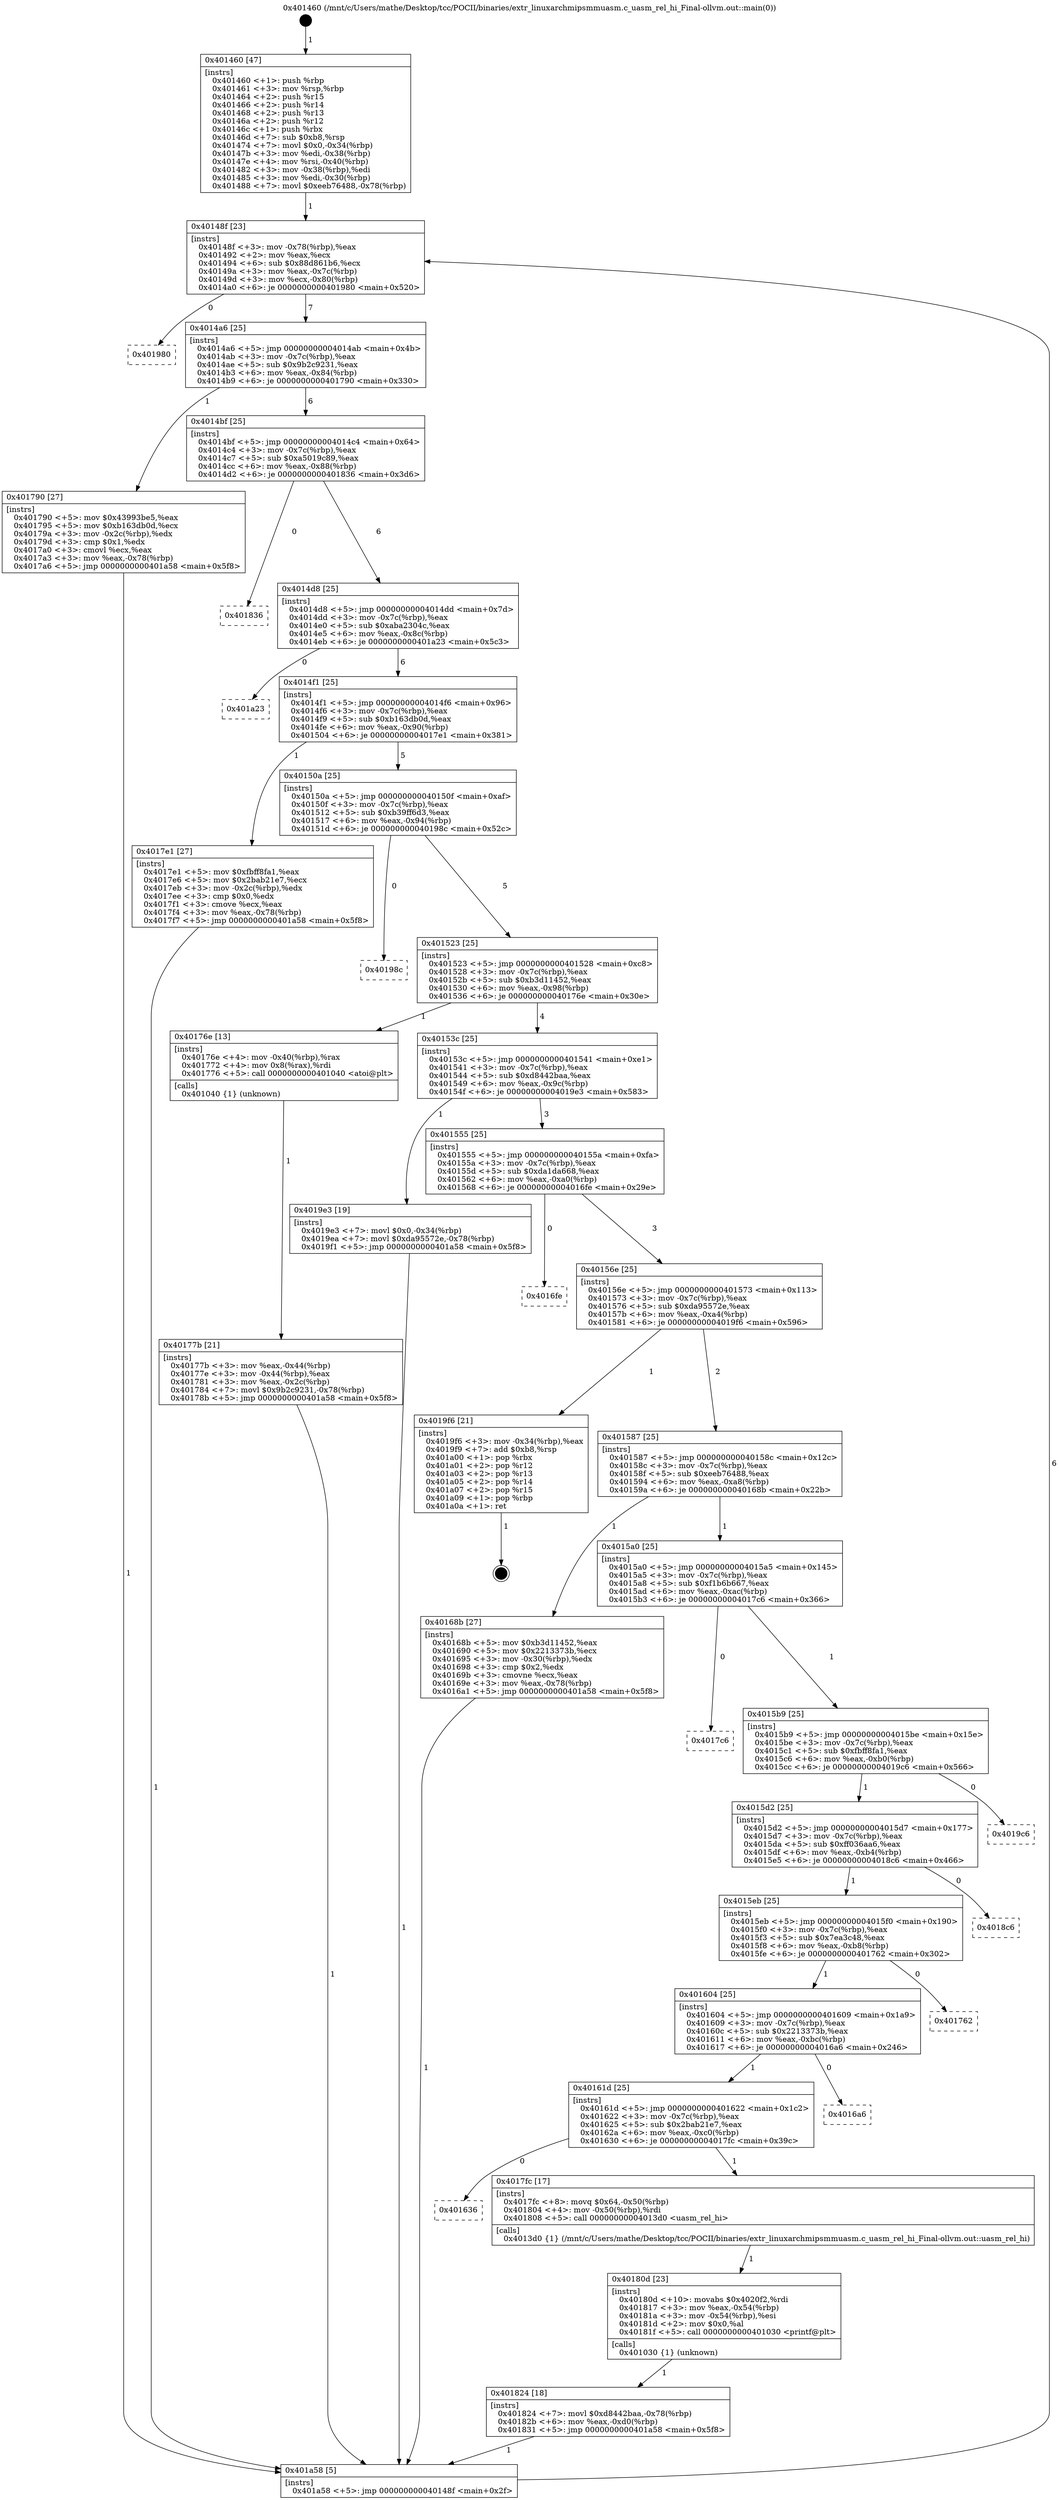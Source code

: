 digraph "0x401460" {
  label = "0x401460 (/mnt/c/Users/mathe/Desktop/tcc/POCII/binaries/extr_linuxarchmipsmmuasm.c_uasm_rel_hi_Final-ollvm.out::main(0))"
  labelloc = "t"
  node[shape=record]

  Entry [label="",width=0.3,height=0.3,shape=circle,fillcolor=black,style=filled]
  "0x40148f" [label="{
     0x40148f [23]\l
     | [instrs]\l
     &nbsp;&nbsp;0x40148f \<+3\>: mov -0x78(%rbp),%eax\l
     &nbsp;&nbsp;0x401492 \<+2\>: mov %eax,%ecx\l
     &nbsp;&nbsp;0x401494 \<+6\>: sub $0x88d861b6,%ecx\l
     &nbsp;&nbsp;0x40149a \<+3\>: mov %eax,-0x7c(%rbp)\l
     &nbsp;&nbsp;0x40149d \<+3\>: mov %ecx,-0x80(%rbp)\l
     &nbsp;&nbsp;0x4014a0 \<+6\>: je 0000000000401980 \<main+0x520\>\l
  }"]
  "0x401980" [label="{
     0x401980\l
  }", style=dashed]
  "0x4014a6" [label="{
     0x4014a6 [25]\l
     | [instrs]\l
     &nbsp;&nbsp;0x4014a6 \<+5\>: jmp 00000000004014ab \<main+0x4b\>\l
     &nbsp;&nbsp;0x4014ab \<+3\>: mov -0x7c(%rbp),%eax\l
     &nbsp;&nbsp;0x4014ae \<+5\>: sub $0x9b2c9231,%eax\l
     &nbsp;&nbsp;0x4014b3 \<+6\>: mov %eax,-0x84(%rbp)\l
     &nbsp;&nbsp;0x4014b9 \<+6\>: je 0000000000401790 \<main+0x330\>\l
  }"]
  Exit [label="",width=0.3,height=0.3,shape=circle,fillcolor=black,style=filled,peripheries=2]
  "0x401790" [label="{
     0x401790 [27]\l
     | [instrs]\l
     &nbsp;&nbsp;0x401790 \<+5\>: mov $0x43993be5,%eax\l
     &nbsp;&nbsp;0x401795 \<+5\>: mov $0xb163db0d,%ecx\l
     &nbsp;&nbsp;0x40179a \<+3\>: mov -0x2c(%rbp),%edx\l
     &nbsp;&nbsp;0x40179d \<+3\>: cmp $0x1,%edx\l
     &nbsp;&nbsp;0x4017a0 \<+3\>: cmovl %ecx,%eax\l
     &nbsp;&nbsp;0x4017a3 \<+3\>: mov %eax,-0x78(%rbp)\l
     &nbsp;&nbsp;0x4017a6 \<+5\>: jmp 0000000000401a58 \<main+0x5f8\>\l
  }"]
  "0x4014bf" [label="{
     0x4014bf [25]\l
     | [instrs]\l
     &nbsp;&nbsp;0x4014bf \<+5\>: jmp 00000000004014c4 \<main+0x64\>\l
     &nbsp;&nbsp;0x4014c4 \<+3\>: mov -0x7c(%rbp),%eax\l
     &nbsp;&nbsp;0x4014c7 \<+5\>: sub $0xa5019c89,%eax\l
     &nbsp;&nbsp;0x4014cc \<+6\>: mov %eax,-0x88(%rbp)\l
     &nbsp;&nbsp;0x4014d2 \<+6\>: je 0000000000401836 \<main+0x3d6\>\l
  }"]
  "0x401824" [label="{
     0x401824 [18]\l
     | [instrs]\l
     &nbsp;&nbsp;0x401824 \<+7\>: movl $0xd8442baa,-0x78(%rbp)\l
     &nbsp;&nbsp;0x40182b \<+6\>: mov %eax,-0xd0(%rbp)\l
     &nbsp;&nbsp;0x401831 \<+5\>: jmp 0000000000401a58 \<main+0x5f8\>\l
  }"]
  "0x401836" [label="{
     0x401836\l
  }", style=dashed]
  "0x4014d8" [label="{
     0x4014d8 [25]\l
     | [instrs]\l
     &nbsp;&nbsp;0x4014d8 \<+5\>: jmp 00000000004014dd \<main+0x7d\>\l
     &nbsp;&nbsp;0x4014dd \<+3\>: mov -0x7c(%rbp),%eax\l
     &nbsp;&nbsp;0x4014e0 \<+5\>: sub $0xaba2304c,%eax\l
     &nbsp;&nbsp;0x4014e5 \<+6\>: mov %eax,-0x8c(%rbp)\l
     &nbsp;&nbsp;0x4014eb \<+6\>: je 0000000000401a23 \<main+0x5c3\>\l
  }"]
  "0x40180d" [label="{
     0x40180d [23]\l
     | [instrs]\l
     &nbsp;&nbsp;0x40180d \<+10\>: movabs $0x4020f2,%rdi\l
     &nbsp;&nbsp;0x401817 \<+3\>: mov %eax,-0x54(%rbp)\l
     &nbsp;&nbsp;0x40181a \<+3\>: mov -0x54(%rbp),%esi\l
     &nbsp;&nbsp;0x40181d \<+2\>: mov $0x0,%al\l
     &nbsp;&nbsp;0x40181f \<+5\>: call 0000000000401030 \<printf@plt\>\l
     | [calls]\l
     &nbsp;&nbsp;0x401030 \{1\} (unknown)\l
  }"]
  "0x401a23" [label="{
     0x401a23\l
  }", style=dashed]
  "0x4014f1" [label="{
     0x4014f1 [25]\l
     | [instrs]\l
     &nbsp;&nbsp;0x4014f1 \<+5\>: jmp 00000000004014f6 \<main+0x96\>\l
     &nbsp;&nbsp;0x4014f6 \<+3\>: mov -0x7c(%rbp),%eax\l
     &nbsp;&nbsp;0x4014f9 \<+5\>: sub $0xb163db0d,%eax\l
     &nbsp;&nbsp;0x4014fe \<+6\>: mov %eax,-0x90(%rbp)\l
     &nbsp;&nbsp;0x401504 \<+6\>: je 00000000004017e1 \<main+0x381\>\l
  }"]
  "0x401636" [label="{
     0x401636\l
  }", style=dashed]
  "0x4017e1" [label="{
     0x4017e1 [27]\l
     | [instrs]\l
     &nbsp;&nbsp;0x4017e1 \<+5\>: mov $0xfbff8fa1,%eax\l
     &nbsp;&nbsp;0x4017e6 \<+5\>: mov $0x2bab21e7,%ecx\l
     &nbsp;&nbsp;0x4017eb \<+3\>: mov -0x2c(%rbp),%edx\l
     &nbsp;&nbsp;0x4017ee \<+3\>: cmp $0x0,%edx\l
     &nbsp;&nbsp;0x4017f1 \<+3\>: cmove %ecx,%eax\l
     &nbsp;&nbsp;0x4017f4 \<+3\>: mov %eax,-0x78(%rbp)\l
     &nbsp;&nbsp;0x4017f7 \<+5\>: jmp 0000000000401a58 \<main+0x5f8\>\l
  }"]
  "0x40150a" [label="{
     0x40150a [25]\l
     | [instrs]\l
     &nbsp;&nbsp;0x40150a \<+5\>: jmp 000000000040150f \<main+0xaf\>\l
     &nbsp;&nbsp;0x40150f \<+3\>: mov -0x7c(%rbp),%eax\l
     &nbsp;&nbsp;0x401512 \<+5\>: sub $0xb39ff6d3,%eax\l
     &nbsp;&nbsp;0x401517 \<+6\>: mov %eax,-0x94(%rbp)\l
     &nbsp;&nbsp;0x40151d \<+6\>: je 000000000040198c \<main+0x52c\>\l
  }"]
  "0x4017fc" [label="{
     0x4017fc [17]\l
     | [instrs]\l
     &nbsp;&nbsp;0x4017fc \<+8\>: movq $0x64,-0x50(%rbp)\l
     &nbsp;&nbsp;0x401804 \<+4\>: mov -0x50(%rbp),%rdi\l
     &nbsp;&nbsp;0x401808 \<+5\>: call 00000000004013d0 \<uasm_rel_hi\>\l
     | [calls]\l
     &nbsp;&nbsp;0x4013d0 \{1\} (/mnt/c/Users/mathe/Desktop/tcc/POCII/binaries/extr_linuxarchmipsmmuasm.c_uasm_rel_hi_Final-ollvm.out::uasm_rel_hi)\l
  }"]
  "0x40198c" [label="{
     0x40198c\l
  }", style=dashed]
  "0x401523" [label="{
     0x401523 [25]\l
     | [instrs]\l
     &nbsp;&nbsp;0x401523 \<+5\>: jmp 0000000000401528 \<main+0xc8\>\l
     &nbsp;&nbsp;0x401528 \<+3\>: mov -0x7c(%rbp),%eax\l
     &nbsp;&nbsp;0x40152b \<+5\>: sub $0xb3d11452,%eax\l
     &nbsp;&nbsp;0x401530 \<+6\>: mov %eax,-0x98(%rbp)\l
     &nbsp;&nbsp;0x401536 \<+6\>: je 000000000040176e \<main+0x30e\>\l
  }"]
  "0x40161d" [label="{
     0x40161d [25]\l
     | [instrs]\l
     &nbsp;&nbsp;0x40161d \<+5\>: jmp 0000000000401622 \<main+0x1c2\>\l
     &nbsp;&nbsp;0x401622 \<+3\>: mov -0x7c(%rbp),%eax\l
     &nbsp;&nbsp;0x401625 \<+5\>: sub $0x2bab21e7,%eax\l
     &nbsp;&nbsp;0x40162a \<+6\>: mov %eax,-0xc0(%rbp)\l
     &nbsp;&nbsp;0x401630 \<+6\>: je 00000000004017fc \<main+0x39c\>\l
  }"]
  "0x40176e" [label="{
     0x40176e [13]\l
     | [instrs]\l
     &nbsp;&nbsp;0x40176e \<+4\>: mov -0x40(%rbp),%rax\l
     &nbsp;&nbsp;0x401772 \<+4\>: mov 0x8(%rax),%rdi\l
     &nbsp;&nbsp;0x401776 \<+5\>: call 0000000000401040 \<atoi@plt\>\l
     | [calls]\l
     &nbsp;&nbsp;0x401040 \{1\} (unknown)\l
  }"]
  "0x40153c" [label="{
     0x40153c [25]\l
     | [instrs]\l
     &nbsp;&nbsp;0x40153c \<+5\>: jmp 0000000000401541 \<main+0xe1\>\l
     &nbsp;&nbsp;0x401541 \<+3\>: mov -0x7c(%rbp),%eax\l
     &nbsp;&nbsp;0x401544 \<+5\>: sub $0xd8442baa,%eax\l
     &nbsp;&nbsp;0x401549 \<+6\>: mov %eax,-0x9c(%rbp)\l
     &nbsp;&nbsp;0x40154f \<+6\>: je 00000000004019e3 \<main+0x583\>\l
  }"]
  "0x4016a6" [label="{
     0x4016a6\l
  }", style=dashed]
  "0x4019e3" [label="{
     0x4019e3 [19]\l
     | [instrs]\l
     &nbsp;&nbsp;0x4019e3 \<+7\>: movl $0x0,-0x34(%rbp)\l
     &nbsp;&nbsp;0x4019ea \<+7\>: movl $0xda95572e,-0x78(%rbp)\l
     &nbsp;&nbsp;0x4019f1 \<+5\>: jmp 0000000000401a58 \<main+0x5f8\>\l
  }"]
  "0x401555" [label="{
     0x401555 [25]\l
     | [instrs]\l
     &nbsp;&nbsp;0x401555 \<+5\>: jmp 000000000040155a \<main+0xfa\>\l
     &nbsp;&nbsp;0x40155a \<+3\>: mov -0x7c(%rbp),%eax\l
     &nbsp;&nbsp;0x40155d \<+5\>: sub $0xda1da668,%eax\l
     &nbsp;&nbsp;0x401562 \<+6\>: mov %eax,-0xa0(%rbp)\l
     &nbsp;&nbsp;0x401568 \<+6\>: je 00000000004016fe \<main+0x29e\>\l
  }"]
  "0x401604" [label="{
     0x401604 [25]\l
     | [instrs]\l
     &nbsp;&nbsp;0x401604 \<+5\>: jmp 0000000000401609 \<main+0x1a9\>\l
     &nbsp;&nbsp;0x401609 \<+3\>: mov -0x7c(%rbp),%eax\l
     &nbsp;&nbsp;0x40160c \<+5\>: sub $0x2213373b,%eax\l
     &nbsp;&nbsp;0x401611 \<+6\>: mov %eax,-0xbc(%rbp)\l
     &nbsp;&nbsp;0x401617 \<+6\>: je 00000000004016a6 \<main+0x246\>\l
  }"]
  "0x4016fe" [label="{
     0x4016fe\l
  }", style=dashed]
  "0x40156e" [label="{
     0x40156e [25]\l
     | [instrs]\l
     &nbsp;&nbsp;0x40156e \<+5\>: jmp 0000000000401573 \<main+0x113\>\l
     &nbsp;&nbsp;0x401573 \<+3\>: mov -0x7c(%rbp),%eax\l
     &nbsp;&nbsp;0x401576 \<+5\>: sub $0xda95572e,%eax\l
     &nbsp;&nbsp;0x40157b \<+6\>: mov %eax,-0xa4(%rbp)\l
     &nbsp;&nbsp;0x401581 \<+6\>: je 00000000004019f6 \<main+0x596\>\l
  }"]
  "0x401762" [label="{
     0x401762\l
  }", style=dashed]
  "0x4019f6" [label="{
     0x4019f6 [21]\l
     | [instrs]\l
     &nbsp;&nbsp;0x4019f6 \<+3\>: mov -0x34(%rbp),%eax\l
     &nbsp;&nbsp;0x4019f9 \<+7\>: add $0xb8,%rsp\l
     &nbsp;&nbsp;0x401a00 \<+1\>: pop %rbx\l
     &nbsp;&nbsp;0x401a01 \<+2\>: pop %r12\l
     &nbsp;&nbsp;0x401a03 \<+2\>: pop %r13\l
     &nbsp;&nbsp;0x401a05 \<+2\>: pop %r14\l
     &nbsp;&nbsp;0x401a07 \<+2\>: pop %r15\l
     &nbsp;&nbsp;0x401a09 \<+1\>: pop %rbp\l
     &nbsp;&nbsp;0x401a0a \<+1\>: ret\l
  }"]
  "0x401587" [label="{
     0x401587 [25]\l
     | [instrs]\l
     &nbsp;&nbsp;0x401587 \<+5\>: jmp 000000000040158c \<main+0x12c\>\l
     &nbsp;&nbsp;0x40158c \<+3\>: mov -0x7c(%rbp),%eax\l
     &nbsp;&nbsp;0x40158f \<+5\>: sub $0xeeb76488,%eax\l
     &nbsp;&nbsp;0x401594 \<+6\>: mov %eax,-0xa8(%rbp)\l
     &nbsp;&nbsp;0x40159a \<+6\>: je 000000000040168b \<main+0x22b\>\l
  }"]
  "0x4015eb" [label="{
     0x4015eb [25]\l
     | [instrs]\l
     &nbsp;&nbsp;0x4015eb \<+5\>: jmp 00000000004015f0 \<main+0x190\>\l
     &nbsp;&nbsp;0x4015f0 \<+3\>: mov -0x7c(%rbp),%eax\l
     &nbsp;&nbsp;0x4015f3 \<+5\>: sub $0x7ea3c48,%eax\l
     &nbsp;&nbsp;0x4015f8 \<+6\>: mov %eax,-0xb8(%rbp)\l
     &nbsp;&nbsp;0x4015fe \<+6\>: je 0000000000401762 \<main+0x302\>\l
  }"]
  "0x40168b" [label="{
     0x40168b [27]\l
     | [instrs]\l
     &nbsp;&nbsp;0x40168b \<+5\>: mov $0xb3d11452,%eax\l
     &nbsp;&nbsp;0x401690 \<+5\>: mov $0x2213373b,%ecx\l
     &nbsp;&nbsp;0x401695 \<+3\>: mov -0x30(%rbp),%edx\l
     &nbsp;&nbsp;0x401698 \<+3\>: cmp $0x2,%edx\l
     &nbsp;&nbsp;0x40169b \<+3\>: cmovne %ecx,%eax\l
     &nbsp;&nbsp;0x40169e \<+3\>: mov %eax,-0x78(%rbp)\l
     &nbsp;&nbsp;0x4016a1 \<+5\>: jmp 0000000000401a58 \<main+0x5f8\>\l
  }"]
  "0x4015a0" [label="{
     0x4015a0 [25]\l
     | [instrs]\l
     &nbsp;&nbsp;0x4015a0 \<+5\>: jmp 00000000004015a5 \<main+0x145\>\l
     &nbsp;&nbsp;0x4015a5 \<+3\>: mov -0x7c(%rbp),%eax\l
     &nbsp;&nbsp;0x4015a8 \<+5\>: sub $0xf1b6b667,%eax\l
     &nbsp;&nbsp;0x4015ad \<+6\>: mov %eax,-0xac(%rbp)\l
     &nbsp;&nbsp;0x4015b3 \<+6\>: je 00000000004017c6 \<main+0x366\>\l
  }"]
  "0x401a58" [label="{
     0x401a58 [5]\l
     | [instrs]\l
     &nbsp;&nbsp;0x401a58 \<+5\>: jmp 000000000040148f \<main+0x2f\>\l
  }"]
  "0x401460" [label="{
     0x401460 [47]\l
     | [instrs]\l
     &nbsp;&nbsp;0x401460 \<+1\>: push %rbp\l
     &nbsp;&nbsp;0x401461 \<+3\>: mov %rsp,%rbp\l
     &nbsp;&nbsp;0x401464 \<+2\>: push %r15\l
     &nbsp;&nbsp;0x401466 \<+2\>: push %r14\l
     &nbsp;&nbsp;0x401468 \<+2\>: push %r13\l
     &nbsp;&nbsp;0x40146a \<+2\>: push %r12\l
     &nbsp;&nbsp;0x40146c \<+1\>: push %rbx\l
     &nbsp;&nbsp;0x40146d \<+7\>: sub $0xb8,%rsp\l
     &nbsp;&nbsp;0x401474 \<+7\>: movl $0x0,-0x34(%rbp)\l
     &nbsp;&nbsp;0x40147b \<+3\>: mov %edi,-0x38(%rbp)\l
     &nbsp;&nbsp;0x40147e \<+4\>: mov %rsi,-0x40(%rbp)\l
     &nbsp;&nbsp;0x401482 \<+3\>: mov -0x38(%rbp),%edi\l
     &nbsp;&nbsp;0x401485 \<+3\>: mov %edi,-0x30(%rbp)\l
     &nbsp;&nbsp;0x401488 \<+7\>: movl $0xeeb76488,-0x78(%rbp)\l
  }"]
  "0x40177b" [label="{
     0x40177b [21]\l
     | [instrs]\l
     &nbsp;&nbsp;0x40177b \<+3\>: mov %eax,-0x44(%rbp)\l
     &nbsp;&nbsp;0x40177e \<+3\>: mov -0x44(%rbp),%eax\l
     &nbsp;&nbsp;0x401781 \<+3\>: mov %eax,-0x2c(%rbp)\l
     &nbsp;&nbsp;0x401784 \<+7\>: movl $0x9b2c9231,-0x78(%rbp)\l
     &nbsp;&nbsp;0x40178b \<+5\>: jmp 0000000000401a58 \<main+0x5f8\>\l
  }"]
  "0x4018c6" [label="{
     0x4018c6\l
  }", style=dashed]
  "0x4017c6" [label="{
     0x4017c6\l
  }", style=dashed]
  "0x4015b9" [label="{
     0x4015b9 [25]\l
     | [instrs]\l
     &nbsp;&nbsp;0x4015b9 \<+5\>: jmp 00000000004015be \<main+0x15e\>\l
     &nbsp;&nbsp;0x4015be \<+3\>: mov -0x7c(%rbp),%eax\l
     &nbsp;&nbsp;0x4015c1 \<+5\>: sub $0xfbff8fa1,%eax\l
     &nbsp;&nbsp;0x4015c6 \<+6\>: mov %eax,-0xb0(%rbp)\l
     &nbsp;&nbsp;0x4015cc \<+6\>: je 00000000004019c6 \<main+0x566\>\l
  }"]
  "0x4015d2" [label="{
     0x4015d2 [25]\l
     | [instrs]\l
     &nbsp;&nbsp;0x4015d2 \<+5\>: jmp 00000000004015d7 \<main+0x177\>\l
     &nbsp;&nbsp;0x4015d7 \<+3\>: mov -0x7c(%rbp),%eax\l
     &nbsp;&nbsp;0x4015da \<+5\>: sub $0xff036aa6,%eax\l
     &nbsp;&nbsp;0x4015df \<+6\>: mov %eax,-0xb4(%rbp)\l
     &nbsp;&nbsp;0x4015e5 \<+6\>: je 00000000004018c6 \<main+0x466\>\l
  }"]
  "0x4019c6" [label="{
     0x4019c6\l
  }", style=dashed]
  Entry -> "0x401460" [label=" 1"]
  "0x40148f" -> "0x401980" [label=" 0"]
  "0x40148f" -> "0x4014a6" [label=" 7"]
  "0x4019f6" -> Exit [label=" 1"]
  "0x4014a6" -> "0x401790" [label=" 1"]
  "0x4014a6" -> "0x4014bf" [label=" 6"]
  "0x4019e3" -> "0x401a58" [label=" 1"]
  "0x4014bf" -> "0x401836" [label=" 0"]
  "0x4014bf" -> "0x4014d8" [label=" 6"]
  "0x401824" -> "0x401a58" [label=" 1"]
  "0x4014d8" -> "0x401a23" [label=" 0"]
  "0x4014d8" -> "0x4014f1" [label=" 6"]
  "0x40180d" -> "0x401824" [label=" 1"]
  "0x4014f1" -> "0x4017e1" [label=" 1"]
  "0x4014f1" -> "0x40150a" [label=" 5"]
  "0x4017fc" -> "0x40180d" [label=" 1"]
  "0x40150a" -> "0x40198c" [label=" 0"]
  "0x40150a" -> "0x401523" [label=" 5"]
  "0x40161d" -> "0x401636" [label=" 0"]
  "0x401523" -> "0x40176e" [label=" 1"]
  "0x401523" -> "0x40153c" [label=" 4"]
  "0x40161d" -> "0x4017fc" [label=" 1"]
  "0x40153c" -> "0x4019e3" [label=" 1"]
  "0x40153c" -> "0x401555" [label=" 3"]
  "0x401604" -> "0x40161d" [label=" 1"]
  "0x401555" -> "0x4016fe" [label=" 0"]
  "0x401555" -> "0x40156e" [label=" 3"]
  "0x401604" -> "0x4016a6" [label=" 0"]
  "0x40156e" -> "0x4019f6" [label=" 1"]
  "0x40156e" -> "0x401587" [label=" 2"]
  "0x4015eb" -> "0x401604" [label=" 1"]
  "0x401587" -> "0x40168b" [label=" 1"]
  "0x401587" -> "0x4015a0" [label=" 1"]
  "0x40168b" -> "0x401a58" [label=" 1"]
  "0x401460" -> "0x40148f" [label=" 1"]
  "0x401a58" -> "0x40148f" [label=" 6"]
  "0x40176e" -> "0x40177b" [label=" 1"]
  "0x40177b" -> "0x401a58" [label=" 1"]
  "0x401790" -> "0x401a58" [label=" 1"]
  "0x4017e1" -> "0x401a58" [label=" 1"]
  "0x4015eb" -> "0x401762" [label=" 0"]
  "0x4015a0" -> "0x4017c6" [label=" 0"]
  "0x4015a0" -> "0x4015b9" [label=" 1"]
  "0x4015d2" -> "0x4015eb" [label=" 1"]
  "0x4015b9" -> "0x4019c6" [label=" 0"]
  "0x4015b9" -> "0x4015d2" [label=" 1"]
  "0x4015d2" -> "0x4018c6" [label=" 0"]
}
